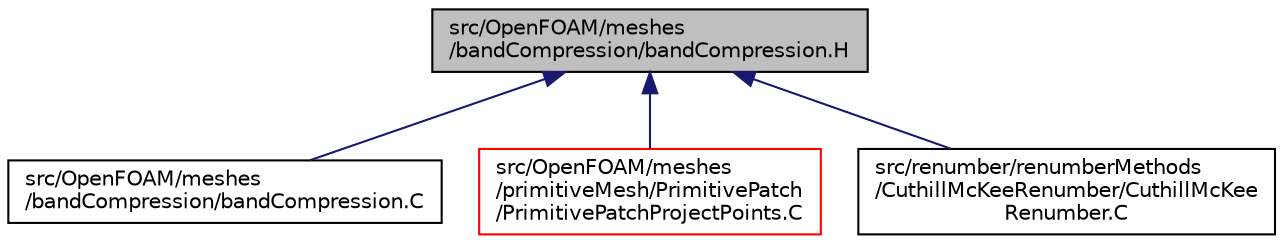 digraph "src/OpenFOAM/meshes/bandCompression/bandCompression.H"
{
  bgcolor="transparent";
  edge [fontname="Helvetica",fontsize="10",labelfontname="Helvetica",labelfontsize="10"];
  node [fontname="Helvetica",fontsize="10",shape=record];
  Node62 [label="src/OpenFOAM/meshes\l/bandCompression/bandCompression.H",height=0.2,width=0.4,color="black", fillcolor="grey75", style="filled", fontcolor="black"];
  Node62 -> Node63 [dir="back",color="midnightblue",fontsize="10",style="solid",fontname="Helvetica"];
  Node63 [label="src/OpenFOAM/meshes\l/bandCompression/bandCompression.C",height=0.2,width=0.4,color="black",URL="$a11855.html",tooltip="The function renumbers the addressing such that the band of the matrix is reduced. The algorithm uses a simple search through the neighbour list. "];
  Node62 -> Node64 [dir="back",color="midnightblue",fontsize="10",style="solid",fontname="Helvetica"];
  Node64 [label="src/OpenFOAM/meshes\l/primitiveMesh/PrimitivePatch\l/PrimitivePatchProjectPoints.C",height=0.2,width=0.4,color="red",URL="$a12752.html",tooltip="For every point on the patch find the closest face on the target side. Return a target face label for..."];
  Node62 -> Node66 [dir="back",color="midnightblue",fontsize="10",style="solid",fontname="Helvetica"];
  Node66 [label="src/renumber/renumberMethods\l/CuthillMcKeeRenumber/CuthillMcKee\lRenumber.C",height=0.2,width=0.4,color="black",URL="$a14498.html"];
}
